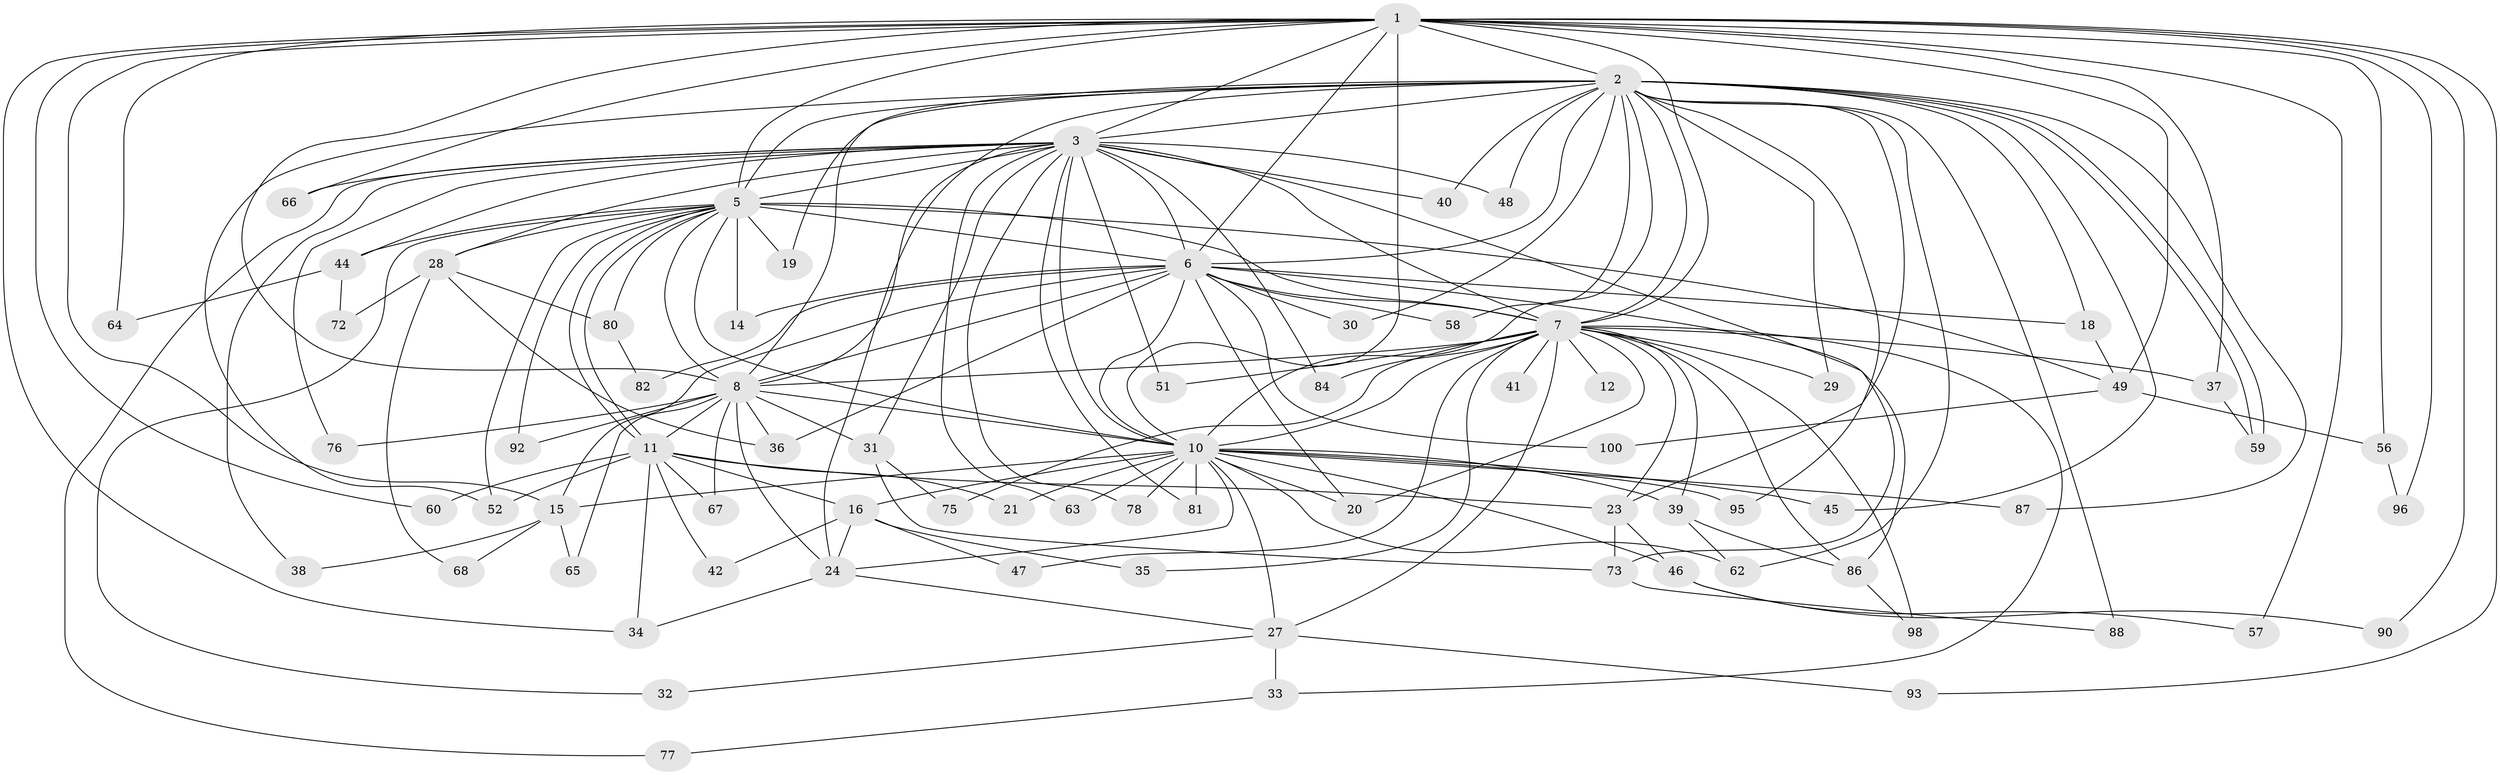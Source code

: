 // original degree distribution, {16: 0.01, 28: 0.01, 26: 0.01, 14: 0.01, 21: 0.01, 20: 0.02, 18: 0.02, 25: 0.01, 4: 0.06, 2: 0.56, 9: 0.01, 6: 0.04, 3: 0.2, 5: 0.03}
// Generated by graph-tools (version 1.1) at 2025/38/02/21/25 10:38:52]
// undirected, 75 vertices, 175 edges
graph export_dot {
graph [start="1"]
  node [color=gray90,style=filled];
  1 [super="+4"];
  2 [super="+17"];
  3 [super="+43"];
  5 [super="+91"];
  6 [super="+25"];
  7 [super="+9"];
  8 [super="+22"];
  10 [super="+85"];
  11 [super="+13"];
  12;
  14;
  15 [super="+26"];
  16 [super="+50"];
  18;
  19;
  20 [super="+99"];
  21;
  23 [super="+53"];
  24 [super="+61"];
  27 [super="+83"];
  28 [super="+79"];
  29 [super="+54"];
  30;
  31 [super="+70"];
  32;
  33;
  34 [super="+97"];
  35;
  36;
  37 [super="+89"];
  38;
  39 [super="+94"];
  40;
  41;
  42;
  44;
  45;
  46;
  47;
  48;
  49 [super="+69"];
  51;
  52 [super="+55"];
  56;
  57;
  58;
  59;
  60;
  62 [super="+71"];
  63;
  64;
  65;
  66;
  67;
  68;
  72;
  73 [super="+74"];
  75;
  76;
  77;
  78;
  80;
  81;
  82;
  84;
  86;
  87;
  88;
  90;
  92;
  93;
  95;
  96;
  98;
  100;
  1 -- 2 [weight=2];
  1 -- 3 [weight=2];
  1 -- 5 [weight=2];
  1 -- 6 [weight=2];
  1 -- 7 [weight=4];
  1 -- 8 [weight=2];
  1 -- 10 [weight=2];
  1 -- 34;
  1 -- 37;
  1 -- 49;
  1 -- 57;
  1 -- 60;
  1 -- 66;
  1 -- 96;
  1 -- 64;
  1 -- 15;
  1 -- 56;
  1 -- 90;
  1 -- 93;
  2 -- 3;
  2 -- 5 [weight=2];
  2 -- 6 [weight=2];
  2 -- 7 [weight=2];
  2 -- 8;
  2 -- 10 [weight=2];
  2 -- 18;
  2 -- 19;
  2 -- 23;
  2 -- 29;
  2 -- 30;
  2 -- 40;
  2 -- 45;
  2 -- 48;
  2 -- 52;
  2 -- 58;
  2 -- 59;
  2 -- 59;
  2 -- 62;
  2 -- 87;
  2 -- 88;
  2 -- 95;
  2 -- 24;
  3 -- 5;
  3 -- 6 [weight=2];
  3 -- 7 [weight=3];
  3 -- 8;
  3 -- 10;
  3 -- 28;
  3 -- 31 [weight=2];
  3 -- 38;
  3 -- 40;
  3 -- 44;
  3 -- 48;
  3 -- 51;
  3 -- 63;
  3 -- 66;
  3 -- 76;
  3 -- 77;
  3 -- 78;
  3 -- 81;
  3 -- 84;
  3 -- 73;
  5 -- 6;
  5 -- 7 [weight=2];
  5 -- 8;
  5 -- 10;
  5 -- 11;
  5 -- 11;
  5 -- 14;
  5 -- 19;
  5 -- 28;
  5 -- 32;
  5 -- 44;
  5 -- 49;
  5 -- 80;
  5 -- 92;
  5 -- 52;
  6 -- 7 [weight=2];
  6 -- 8;
  6 -- 10;
  6 -- 14;
  6 -- 15;
  6 -- 18;
  6 -- 20;
  6 -- 30;
  6 -- 36;
  6 -- 58;
  6 -- 82;
  6 -- 86;
  6 -- 100;
  7 -- 8 [weight=2];
  7 -- 10 [weight=2];
  7 -- 12 [weight=2];
  7 -- 27;
  7 -- 29 [weight=2];
  7 -- 37;
  7 -- 41 [weight=2];
  7 -- 75;
  7 -- 86;
  7 -- 84;
  7 -- 23;
  7 -- 33;
  7 -- 98;
  7 -- 35;
  7 -- 39;
  7 -- 47;
  7 -- 51;
  7 -- 20;
  8 -- 10;
  8 -- 31;
  8 -- 36;
  8 -- 65;
  8 -- 67;
  8 -- 76;
  8 -- 11;
  8 -- 92;
  8 -- 24;
  10 -- 16;
  10 -- 20;
  10 -- 21;
  10 -- 24;
  10 -- 27;
  10 -- 39;
  10 -- 45;
  10 -- 46;
  10 -- 63;
  10 -- 78;
  10 -- 81;
  10 -- 87;
  10 -- 95;
  10 -- 15;
  10 -- 62;
  11 -- 60;
  11 -- 67;
  11 -- 42;
  11 -- 16;
  11 -- 52;
  11 -- 21;
  11 -- 23;
  11 -- 34;
  15 -- 38;
  15 -- 65;
  15 -- 68;
  16 -- 35;
  16 -- 42;
  16 -- 47;
  16 -- 24;
  18 -- 49;
  23 -- 46;
  23 -- 73;
  24 -- 34;
  24 -- 27;
  27 -- 32;
  27 -- 33;
  27 -- 93;
  28 -- 68;
  28 -- 72;
  28 -- 80;
  28 -- 36;
  31 -- 73;
  31 -- 75;
  33 -- 77;
  37 -- 59;
  39 -- 62;
  39 -- 86;
  44 -- 64;
  44 -- 72;
  46 -- 57;
  46 -- 90;
  49 -- 56;
  49 -- 100;
  56 -- 96;
  73 -- 88;
  80 -- 82;
  86 -- 98;
}
